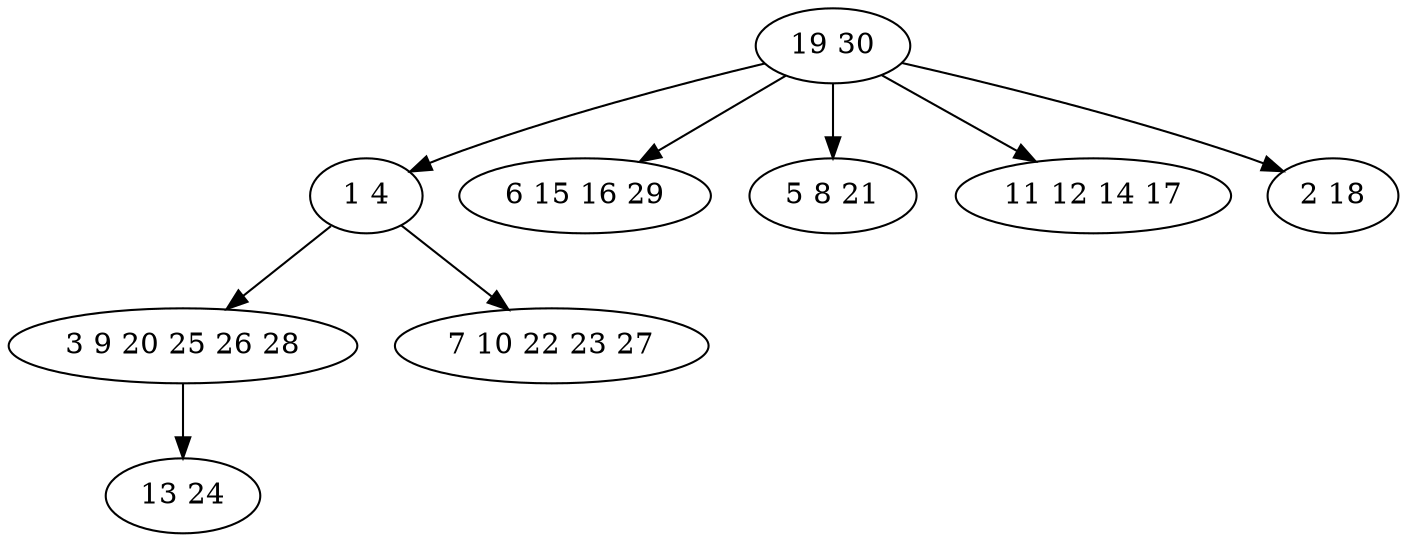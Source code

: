 digraph true_tree {
	"0" -> "1"
	"0" -> "2"
	"1" -> "3"
	"0" -> "4"
	"3" -> "5"
	"1" -> "6"
	"0" -> "7"
	"0" -> "8"
	"0" [label="19 30"];
	"1" [label="1 4"];
	"2" [label="6 15 16 29"];
	"3" [label="3 9 20 25 26 28"];
	"4" [label="5 8 21"];
	"5" [label="13 24"];
	"6" [label="7 10 22 23 27"];
	"7" [label="11 12 14 17"];
	"8" [label="2 18"];
}
